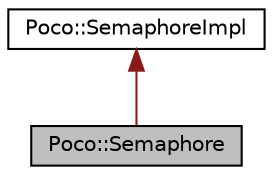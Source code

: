 digraph "Poco::Semaphore"
{
 // LATEX_PDF_SIZE
  edge [fontname="Helvetica",fontsize="10",labelfontname="Helvetica",labelfontsize="10"];
  node [fontname="Helvetica",fontsize="10",shape=record];
  Node1 [label="Poco::Semaphore",height=0.2,width=0.4,color="black", fillcolor="grey75", style="filled", fontcolor="black",tooltip=" "];
  Node2 -> Node1 [dir="back",color="firebrick4",fontsize="10",style="solid"];
  Node2 [label="Poco::SemaphoreImpl",height=0.2,width=0.4,color="black", fillcolor="white", style="filled",URL="$classPoco_1_1SemaphoreImpl.html",tooltip=" "];
}
